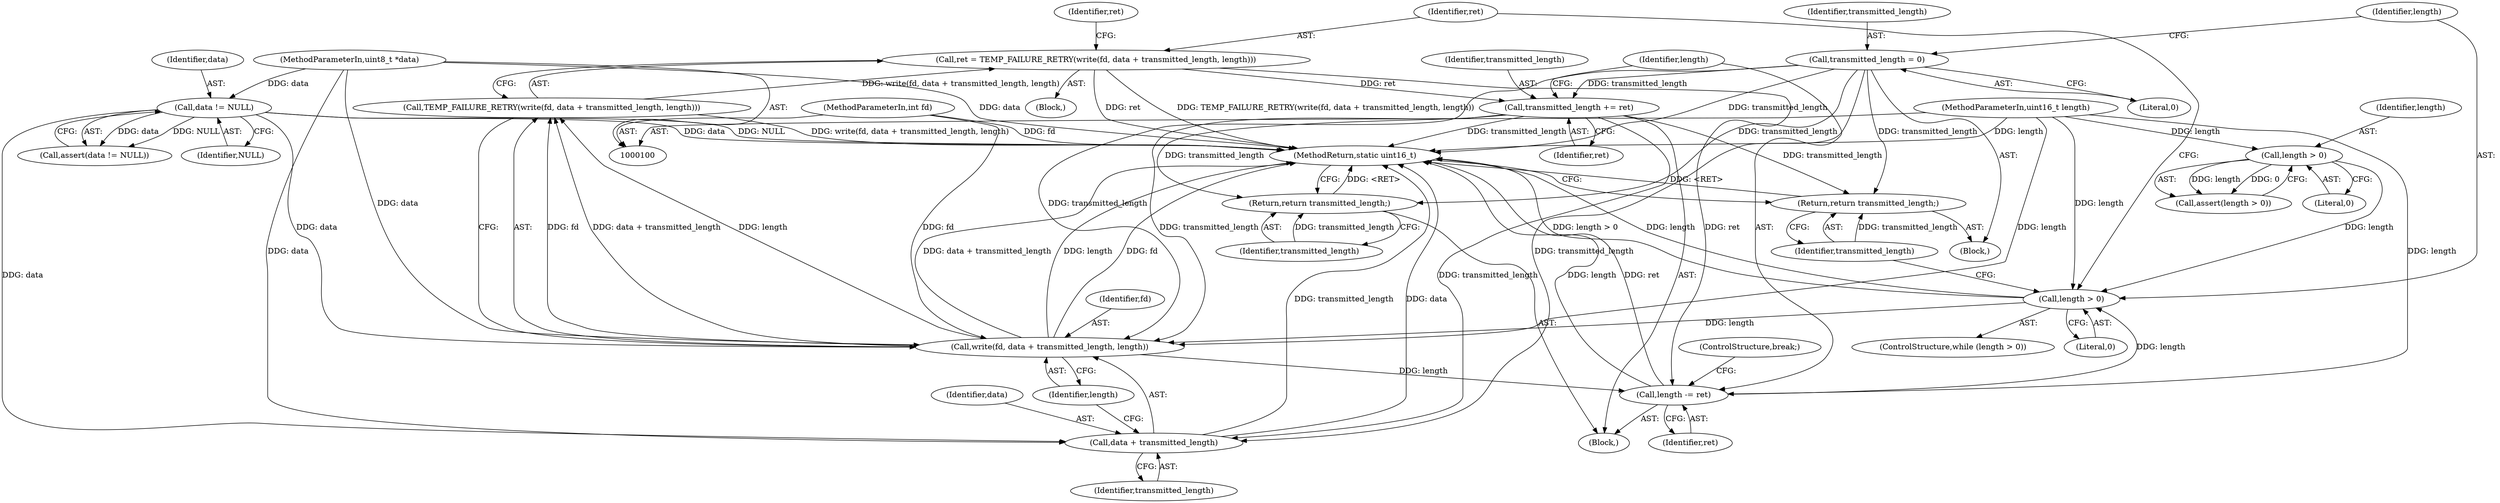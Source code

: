 digraph "0_Android_472271b153c5dc53c28beac55480a8d8434b2d5c_54@integer" {
"1000123" [label="(Call,ret = TEMP_FAILURE_RETRY(write(fd, data + transmitted_length, length)))"];
"1000125" [label="(Call,TEMP_FAILURE_RETRY(write(fd, data + transmitted_length, length)))"];
"1000126" [label="(Call,write(fd, data + transmitted_length, length))"];
"1000101" [label="(MethodParameterIn,int fd)"];
"1000106" [label="(Call,data != NULL)"];
"1000102" [label="(MethodParameterIn,uint8_t *data)"];
"1000114" [label="(Call,transmitted_length = 0)"];
"1000148" [label="(Call,transmitted_length += ret)"];
"1000123" [label="(Call,ret = TEMP_FAILURE_RETRY(write(fd, data + transmitted_length, length)))"];
"1000118" [label="(Call,length > 0)"];
"1000151" [label="(Call,length -= ret)"];
"1000103" [label="(MethodParameterIn,uint16_t length)"];
"1000110" [label="(Call,length > 0)"];
"1000128" [label="(Call,data + transmitted_length)"];
"1000145" [label="(Return,return transmitted_length;)"];
"1000155" [label="(Return,return transmitted_length;)"];
"1000150" [label="(Identifier,ret)"];
"1000120" [label="(Literal,0)"];
"1000109" [label="(Call,assert(length > 0))"];
"1000124" [label="(Identifier,ret)"];
"1000149" [label="(Identifier,transmitted_length)"];
"1000102" [label="(MethodParameterIn,uint8_t *data)"];
"1000121" [label="(Block,)"];
"1000151" [label="(Call,length -= ret)"];
"1000126" [label="(Call,write(fd, data + transmitted_length, length))"];
"1000153" [label="(Identifier,ret)"];
"1000146" [label="(Identifier,transmitted_length)"];
"1000156" [label="(Identifier,transmitted_length)"];
"1000129" [label="(Identifier,data)"];
"1000127" [label="(Identifier,fd)"];
"1000101" [label="(MethodParameterIn,int fd)"];
"1000152" [label="(Identifier,length)"];
"1000118" [label="(Call,length > 0)"];
"1000119" [label="(Identifier,length)"];
"1000112" [label="(Literal,0)"];
"1000157" [label="(MethodReturn,static uint16_t)"];
"1000105" [label="(Call,assert(data != NULL))"];
"1000125" [label="(Call,TEMP_FAILURE_RETRY(write(fd, data + transmitted_length, length)))"];
"1000114" [label="(Call,transmitted_length = 0)"];
"1000107" [label="(Identifier,data)"];
"1000115" [label="(Identifier,transmitted_length)"];
"1000131" [label="(Identifier,length)"];
"1000104" [label="(Block,)"];
"1000148" [label="(Call,transmitted_length += ret)"];
"1000106" [label="(Call,data != NULL)"];
"1000128" [label="(Call,data + transmitted_length)"];
"1000123" [label="(Call,ret = TEMP_FAILURE_RETRY(write(fd, data + transmitted_length, length)))"];
"1000133" [label="(Identifier,ret)"];
"1000116" [label="(Literal,0)"];
"1000155" [label="(Return,return transmitted_length;)"];
"1000111" [label="(Identifier,length)"];
"1000134" [label="(Block,)"];
"1000145" [label="(Return,return transmitted_length;)"];
"1000154" [label="(ControlStructure,break;)"];
"1000108" [label="(Identifier,NULL)"];
"1000103" [label="(MethodParameterIn,uint16_t length)"];
"1000117" [label="(ControlStructure,while (length > 0))"];
"1000130" [label="(Identifier,transmitted_length)"];
"1000110" [label="(Call,length > 0)"];
"1000123" -> "1000121"  [label="AST: "];
"1000123" -> "1000125"  [label="CFG: "];
"1000124" -> "1000123"  [label="AST: "];
"1000125" -> "1000123"  [label="AST: "];
"1000133" -> "1000123"  [label="CFG: "];
"1000123" -> "1000157"  [label="DDG: TEMP_FAILURE_RETRY(write(fd, data + transmitted_length, length))"];
"1000123" -> "1000157"  [label="DDG: ret"];
"1000125" -> "1000123"  [label="DDG: write(fd, data + transmitted_length, length)"];
"1000123" -> "1000148"  [label="DDG: ret"];
"1000123" -> "1000151"  [label="DDG: ret"];
"1000125" -> "1000126"  [label="CFG: "];
"1000126" -> "1000125"  [label="AST: "];
"1000125" -> "1000157"  [label="DDG: write(fd, data + transmitted_length, length)"];
"1000126" -> "1000125"  [label="DDG: fd"];
"1000126" -> "1000125"  [label="DDG: data + transmitted_length"];
"1000126" -> "1000125"  [label="DDG: length"];
"1000126" -> "1000131"  [label="CFG: "];
"1000127" -> "1000126"  [label="AST: "];
"1000128" -> "1000126"  [label="AST: "];
"1000131" -> "1000126"  [label="AST: "];
"1000126" -> "1000157"  [label="DDG: fd"];
"1000126" -> "1000157"  [label="DDG: data + transmitted_length"];
"1000126" -> "1000157"  [label="DDG: length"];
"1000101" -> "1000126"  [label="DDG: fd"];
"1000106" -> "1000126"  [label="DDG: data"];
"1000102" -> "1000126"  [label="DDG: data"];
"1000114" -> "1000126"  [label="DDG: transmitted_length"];
"1000148" -> "1000126"  [label="DDG: transmitted_length"];
"1000118" -> "1000126"  [label="DDG: length"];
"1000103" -> "1000126"  [label="DDG: length"];
"1000126" -> "1000151"  [label="DDG: length"];
"1000101" -> "1000100"  [label="AST: "];
"1000101" -> "1000157"  [label="DDG: fd"];
"1000106" -> "1000105"  [label="AST: "];
"1000106" -> "1000108"  [label="CFG: "];
"1000107" -> "1000106"  [label="AST: "];
"1000108" -> "1000106"  [label="AST: "];
"1000105" -> "1000106"  [label="CFG: "];
"1000106" -> "1000157"  [label="DDG: NULL"];
"1000106" -> "1000157"  [label="DDG: data"];
"1000106" -> "1000105"  [label="DDG: data"];
"1000106" -> "1000105"  [label="DDG: NULL"];
"1000102" -> "1000106"  [label="DDG: data"];
"1000106" -> "1000128"  [label="DDG: data"];
"1000102" -> "1000100"  [label="AST: "];
"1000102" -> "1000157"  [label="DDG: data"];
"1000102" -> "1000128"  [label="DDG: data"];
"1000114" -> "1000104"  [label="AST: "];
"1000114" -> "1000116"  [label="CFG: "];
"1000115" -> "1000114"  [label="AST: "];
"1000116" -> "1000114"  [label="AST: "];
"1000119" -> "1000114"  [label="CFG: "];
"1000114" -> "1000157"  [label="DDG: transmitted_length"];
"1000114" -> "1000128"  [label="DDG: transmitted_length"];
"1000114" -> "1000145"  [label="DDG: transmitted_length"];
"1000114" -> "1000148"  [label="DDG: transmitted_length"];
"1000114" -> "1000155"  [label="DDG: transmitted_length"];
"1000148" -> "1000134"  [label="AST: "];
"1000148" -> "1000150"  [label="CFG: "];
"1000149" -> "1000148"  [label="AST: "];
"1000150" -> "1000148"  [label="AST: "];
"1000152" -> "1000148"  [label="CFG: "];
"1000148" -> "1000157"  [label="DDG: transmitted_length"];
"1000148" -> "1000128"  [label="DDG: transmitted_length"];
"1000148" -> "1000145"  [label="DDG: transmitted_length"];
"1000148" -> "1000155"  [label="DDG: transmitted_length"];
"1000118" -> "1000117"  [label="AST: "];
"1000118" -> "1000120"  [label="CFG: "];
"1000119" -> "1000118"  [label="AST: "];
"1000120" -> "1000118"  [label="AST: "];
"1000124" -> "1000118"  [label="CFG: "];
"1000156" -> "1000118"  [label="CFG: "];
"1000118" -> "1000157"  [label="DDG: length > 0"];
"1000118" -> "1000157"  [label="DDG: length"];
"1000151" -> "1000118"  [label="DDG: length"];
"1000110" -> "1000118"  [label="DDG: length"];
"1000103" -> "1000118"  [label="DDG: length"];
"1000151" -> "1000134"  [label="AST: "];
"1000151" -> "1000153"  [label="CFG: "];
"1000152" -> "1000151"  [label="AST: "];
"1000153" -> "1000151"  [label="AST: "];
"1000154" -> "1000151"  [label="CFG: "];
"1000151" -> "1000157"  [label="DDG: length"];
"1000151" -> "1000157"  [label="DDG: ret"];
"1000103" -> "1000151"  [label="DDG: length"];
"1000103" -> "1000100"  [label="AST: "];
"1000103" -> "1000157"  [label="DDG: length"];
"1000103" -> "1000110"  [label="DDG: length"];
"1000110" -> "1000109"  [label="AST: "];
"1000110" -> "1000112"  [label="CFG: "];
"1000111" -> "1000110"  [label="AST: "];
"1000112" -> "1000110"  [label="AST: "];
"1000109" -> "1000110"  [label="CFG: "];
"1000110" -> "1000109"  [label="DDG: length"];
"1000110" -> "1000109"  [label="DDG: 0"];
"1000128" -> "1000130"  [label="CFG: "];
"1000129" -> "1000128"  [label="AST: "];
"1000130" -> "1000128"  [label="AST: "];
"1000131" -> "1000128"  [label="CFG: "];
"1000128" -> "1000157"  [label="DDG: transmitted_length"];
"1000128" -> "1000157"  [label="DDG: data"];
"1000145" -> "1000134"  [label="AST: "];
"1000145" -> "1000146"  [label="CFG: "];
"1000146" -> "1000145"  [label="AST: "];
"1000157" -> "1000145"  [label="CFG: "];
"1000145" -> "1000157"  [label="DDG: <RET>"];
"1000146" -> "1000145"  [label="DDG: transmitted_length"];
"1000155" -> "1000104"  [label="AST: "];
"1000155" -> "1000156"  [label="CFG: "];
"1000156" -> "1000155"  [label="AST: "];
"1000157" -> "1000155"  [label="CFG: "];
"1000155" -> "1000157"  [label="DDG: <RET>"];
"1000156" -> "1000155"  [label="DDG: transmitted_length"];
}
